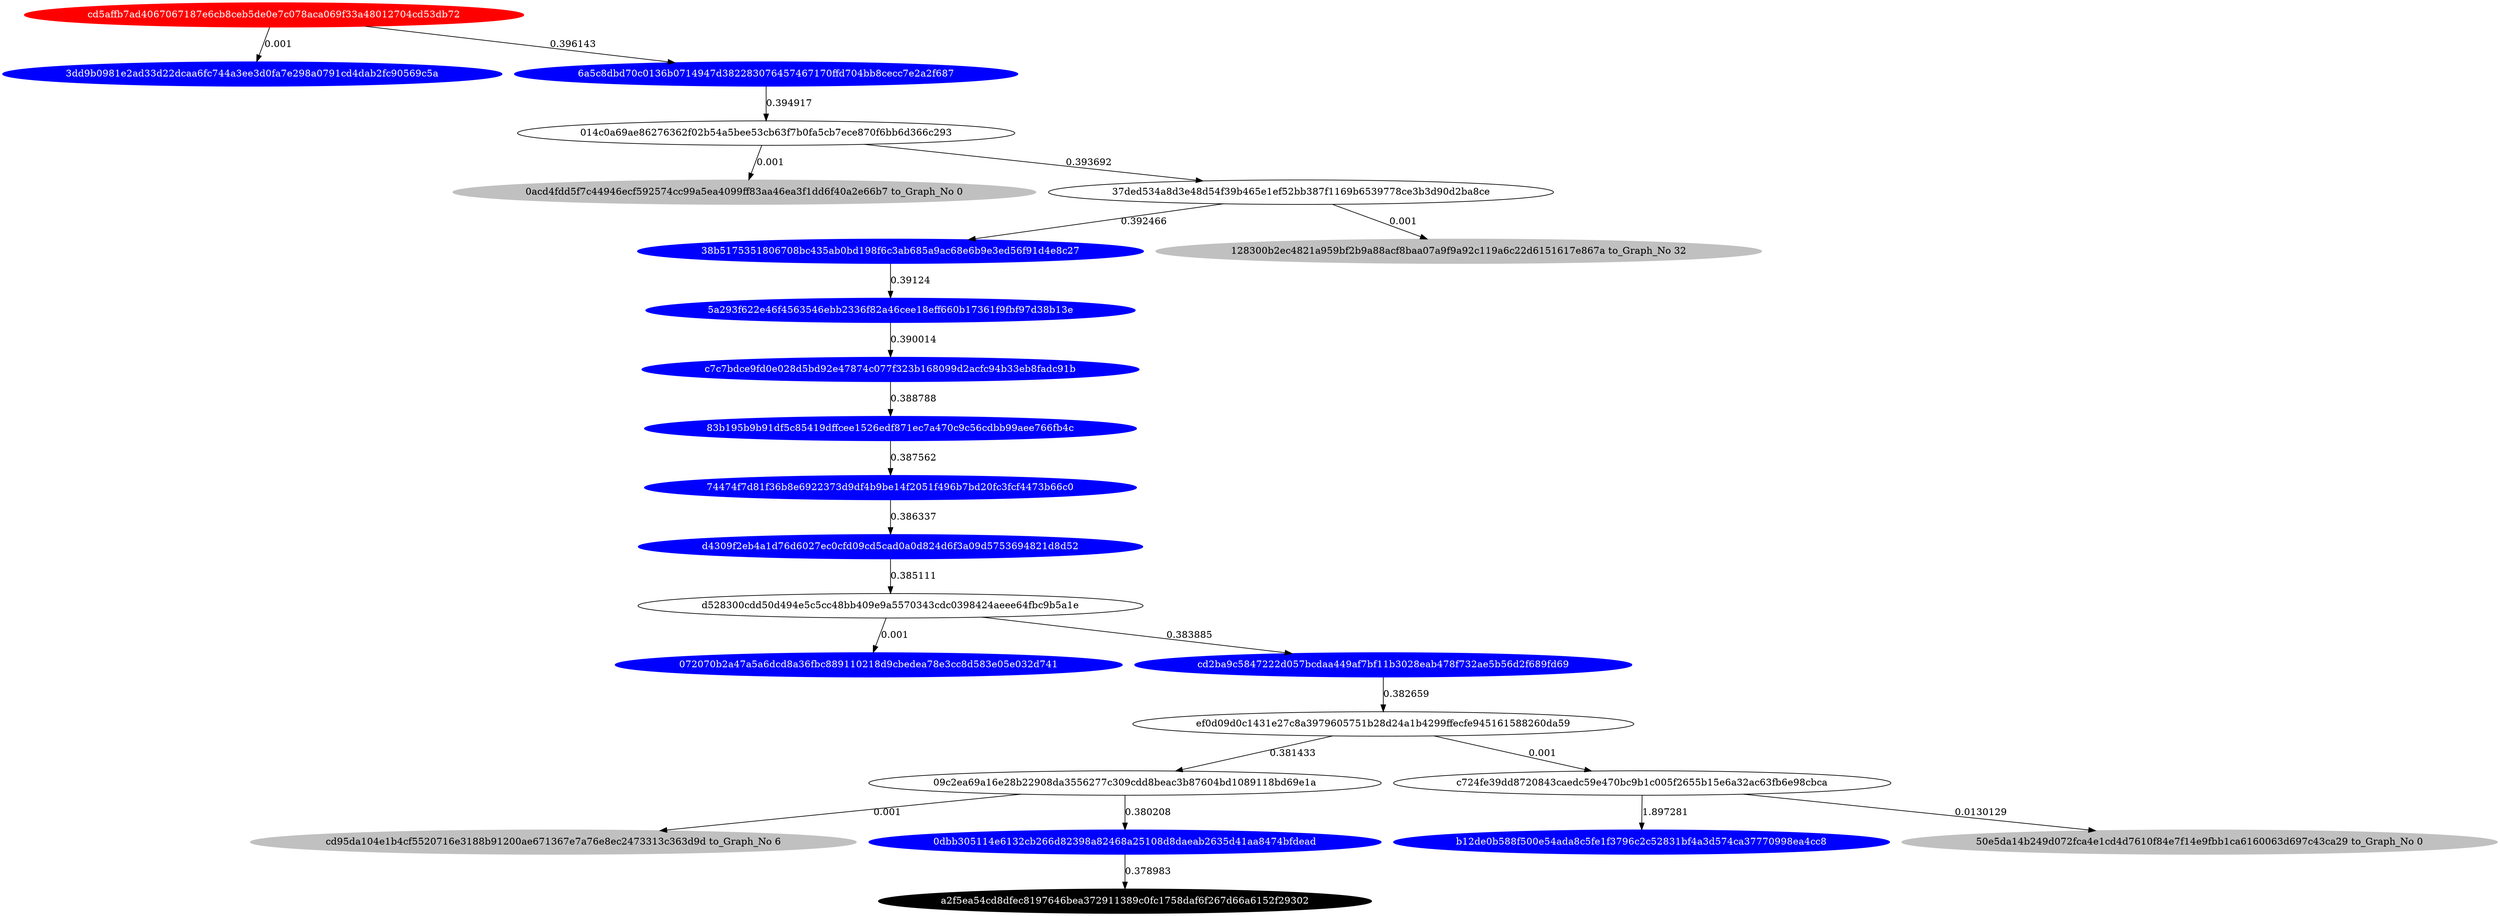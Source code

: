 digraph G{rankdir=TB;layout=dot;
"cd5affb7ad4067067187e6cb8ceb5de0e7c078aca069f33a48012704cd53db72" [style="solid,filled",color=red,fontcolor=white];
"38b5175351806708bc435ab0bd198f6c3ab685a9ac68e6b9e3ed56f91d4e8c27" [style="solid,filled",color=blue,fontcolor=white];
"b12de0b588f500e54ada8c5fe1f3796c2c52831bf4a3d574ca37770998ea4cc8" [style="solid,filled",color=blue,fontcolor=white];
"83b195b9b91df5c85419dffcee1526edf871ec7a470c9c56cdbb99aee766fb4c" [style="solid,filled",color=blue,fontcolor=white];
"cd95da104e1b4cf5520716e3188b91200ae671367e7a76e8ec2473313c363d9d" [style="solid,filled",color=gray,fontcolor=black,label= "cd95da104e1b4cf5520716e3188b91200ae671367e7a76e8ec2473313c363d9d to_Graph_No 6"];
"74474f7d81f36b8e6922373d9df4b9be14f2051f496b7bd20fc3fcf4473b66c0" [style="solid,filled",color=blue,fontcolor=white];
"3dd9b0981e2ad33d22dcaa6fc744a3ee3d0fa7e298a0791cd4dab2fc90569c5a" [style="solid,filled",color=blue,fontcolor=white];
"0acd4fdd5f7c44946ecf592574cc99a5ea4099ff83aa46ea3f1dd6f40a2e66b7" [style="solid,filled",color=gray,fontcolor=black,label= "0acd4fdd5f7c44946ecf592574cc99a5ea4099ff83aa46ea3f1dd6f40a2e66b7 to_Graph_No 0"];
"50e5da14b249d072fca4e1cd4d7610f84e7f14e9fbb1ca6160063d697c43ca29" [style="solid,filled",color=gray,fontcolor=black,label= "50e5da14b249d072fca4e1cd4d7610f84e7f14e9fbb1ca6160063d697c43ca29 to_Graph_No 0"];
"6a5c8dbd70c0136b0714947d382283076457467170ffd704bb8cecc7e2a2f687" [style="solid,filled",color=blue,fontcolor=white];
"d4309f2eb4a1d76d6027ec0cfd09cd5cad0a0d824d6f3a09d5753694821d8d52" [style="solid,filled",color=blue,fontcolor=white];
"072070b2a47a5a6dcd8a36fbc889110218d9cbedea78e3cc8d583e05e032d741" [style="solid,filled",color=blue,fontcolor=white];
"cd2ba9c5847222d057bcdaa449af7bf11b3028eab478f732ae5b56d2f689fd69" [style="solid,filled",color=blue,fontcolor=white];
"0dbb305114e6132cb266d82398a82468a25108d8daeab2635d41aa8474bfdead" [style="solid,filled",color=blue,fontcolor=white];
"a2f5ea54cd8dfec8197646bea372911389c0fc1758daf6f267d66a6152f29302" [style="solid,filled",color=black,fontcolor=white];
"c7c7bdce9fd0e028d5bd92e47874c077f323b168099d2acfc94b33eb8fadc91b" [style="solid,filled",color=blue,fontcolor=white];
"5a293f622e46f4563546ebb2336f82a46cee18eff660b17361f9fbf97d38b13e" [style="solid,filled",color=blue,fontcolor=white];
"128300b2ec4821a959bf2b9a88acf8baa07a9f9a92c119a6c22d6151617e867a" [style="solid,filled",color=gray,fontcolor=black,label= "128300b2ec4821a959bf2b9a88acf8baa07a9f9a92c119a6c22d6151617e867a to_Graph_No 32"];
"09c2ea69a16e28b22908da3556277c309cdd8beac3b87604bd1089118bd69e1a" -> "0dbb305114e6132cb266d82398a82468a25108d8daeab2635d41aa8474bfdead" [label=0.380208];
"5a293f622e46f4563546ebb2336f82a46cee18eff660b17361f9fbf97d38b13e" -> "c7c7bdce9fd0e028d5bd92e47874c077f323b168099d2acfc94b33eb8fadc91b" [label=0.390014];
"c7c7bdce9fd0e028d5bd92e47874c077f323b168099d2acfc94b33eb8fadc91b" -> "83b195b9b91df5c85419dffcee1526edf871ec7a470c9c56cdbb99aee766fb4c" [label=0.388788];
"d528300cdd50d494e5c5cc48bb409e9a5570343cdc0398424aeee64fbc9b5a1e" -> "072070b2a47a5a6dcd8a36fbc889110218d9cbedea78e3cc8d583e05e032d741" [label=0.001];
"0dbb305114e6132cb266d82398a82468a25108d8daeab2635d41aa8474bfdead" -> "a2f5ea54cd8dfec8197646bea372911389c0fc1758daf6f267d66a6152f29302" [label=0.378983];
"cd2ba9c5847222d057bcdaa449af7bf11b3028eab478f732ae5b56d2f689fd69" -> "ef0d09d0c1431e27c8a3979605751b28d24a1b4299ffecfe945161588260da59" [label=0.382659];
"014c0a69ae86276362f02b54a5bee53cb63f7b0fa5cb7ece870f6bb6d366c293" -> "0acd4fdd5f7c44946ecf592574cc99a5ea4099ff83aa46ea3f1dd6f40a2e66b7" [label=0.001];
"cd5affb7ad4067067187e6cb8ceb5de0e7c078aca069f33a48012704cd53db72" -> "6a5c8dbd70c0136b0714947d382283076457467170ffd704bb8cecc7e2a2f687" [label=0.396143];
"d528300cdd50d494e5c5cc48bb409e9a5570343cdc0398424aeee64fbc9b5a1e" -> "cd2ba9c5847222d057bcdaa449af7bf11b3028eab478f732ae5b56d2f689fd69" [label=0.383885];
"38b5175351806708bc435ab0bd198f6c3ab685a9ac68e6b9e3ed56f91d4e8c27" -> "5a293f622e46f4563546ebb2336f82a46cee18eff660b17361f9fbf97d38b13e" [label=0.39124];
"c724fe39dd8720843caedc59e470bc9b1c005f2655b15e6a32ac63fb6e98cbca" -> "b12de0b588f500e54ada8c5fe1f3796c2c52831bf4a3d574ca37770998ea4cc8" [label=1.897281];
"09c2ea69a16e28b22908da3556277c309cdd8beac3b87604bd1089118bd69e1a" -> "cd95da104e1b4cf5520716e3188b91200ae671367e7a76e8ec2473313c363d9d" [label=0.001];
"74474f7d81f36b8e6922373d9df4b9be14f2051f496b7bd20fc3fcf4473b66c0" -> "d4309f2eb4a1d76d6027ec0cfd09cd5cad0a0d824d6f3a09d5753694821d8d52" [label=0.386337];
"cd5affb7ad4067067187e6cb8ceb5de0e7c078aca069f33a48012704cd53db72" -> "3dd9b0981e2ad33d22dcaa6fc744a3ee3d0fa7e298a0791cd4dab2fc90569c5a" [label=0.001];
"c724fe39dd8720843caedc59e470bc9b1c005f2655b15e6a32ac63fb6e98cbca" -> "50e5da14b249d072fca4e1cd4d7610f84e7f14e9fbb1ca6160063d697c43ca29" [label=0.0130129];
"014c0a69ae86276362f02b54a5bee53cb63f7b0fa5cb7ece870f6bb6d366c293" -> "37ded534a8d3e48d54f39b465e1ef52bb387f1169b6539778ce3b3d90d2ba8ce" [label=0.393692];
"37ded534a8d3e48d54f39b465e1ef52bb387f1169b6539778ce3b3d90d2ba8ce" -> "38b5175351806708bc435ab0bd198f6c3ab685a9ac68e6b9e3ed56f91d4e8c27" [label=0.392466];
"ef0d09d0c1431e27c8a3979605751b28d24a1b4299ffecfe945161588260da59" -> "09c2ea69a16e28b22908da3556277c309cdd8beac3b87604bd1089118bd69e1a" [label=0.381433];
"d4309f2eb4a1d76d6027ec0cfd09cd5cad0a0d824d6f3a09d5753694821d8d52" -> "d528300cdd50d494e5c5cc48bb409e9a5570343cdc0398424aeee64fbc9b5a1e" [label=0.385111];
"ef0d09d0c1431e27c8a3979605751b28d24a1b4299ffecfe945161588260da59" -> "c724fe39dd8720843caedc59e470bc9b1c005f2655b15e6a32ac63fb6e98cbca" [label=0.001];
"37ded534a8d3e48d54f39b465e1ef52bb387f1169b6539778ce3b3d90d2ba8ce" -> "128300b2ec4821a959bf2b9a88acf8baa07a9f9a92c119a6c22d6151617e867a" [label=0.001];
"83b195b9b91df5c85419dffcee1526edf871ec7a470c9c56cdbb99aee766fb4c" -> "74474f7d81f36b8e6922373d9df4b9be14f2051f496b7bd20fc3fcf4473b66c0" [label=0.387562];
"6a5c8dbd70c0136b0714947d382283076457467170ffd704bb8cecc7e2a2f687" -> "014c0a69ae86276362f02b54a5bee53cb63f7b0fa5cb7ece870f6bb6d366c293" [label=0.394917];
}